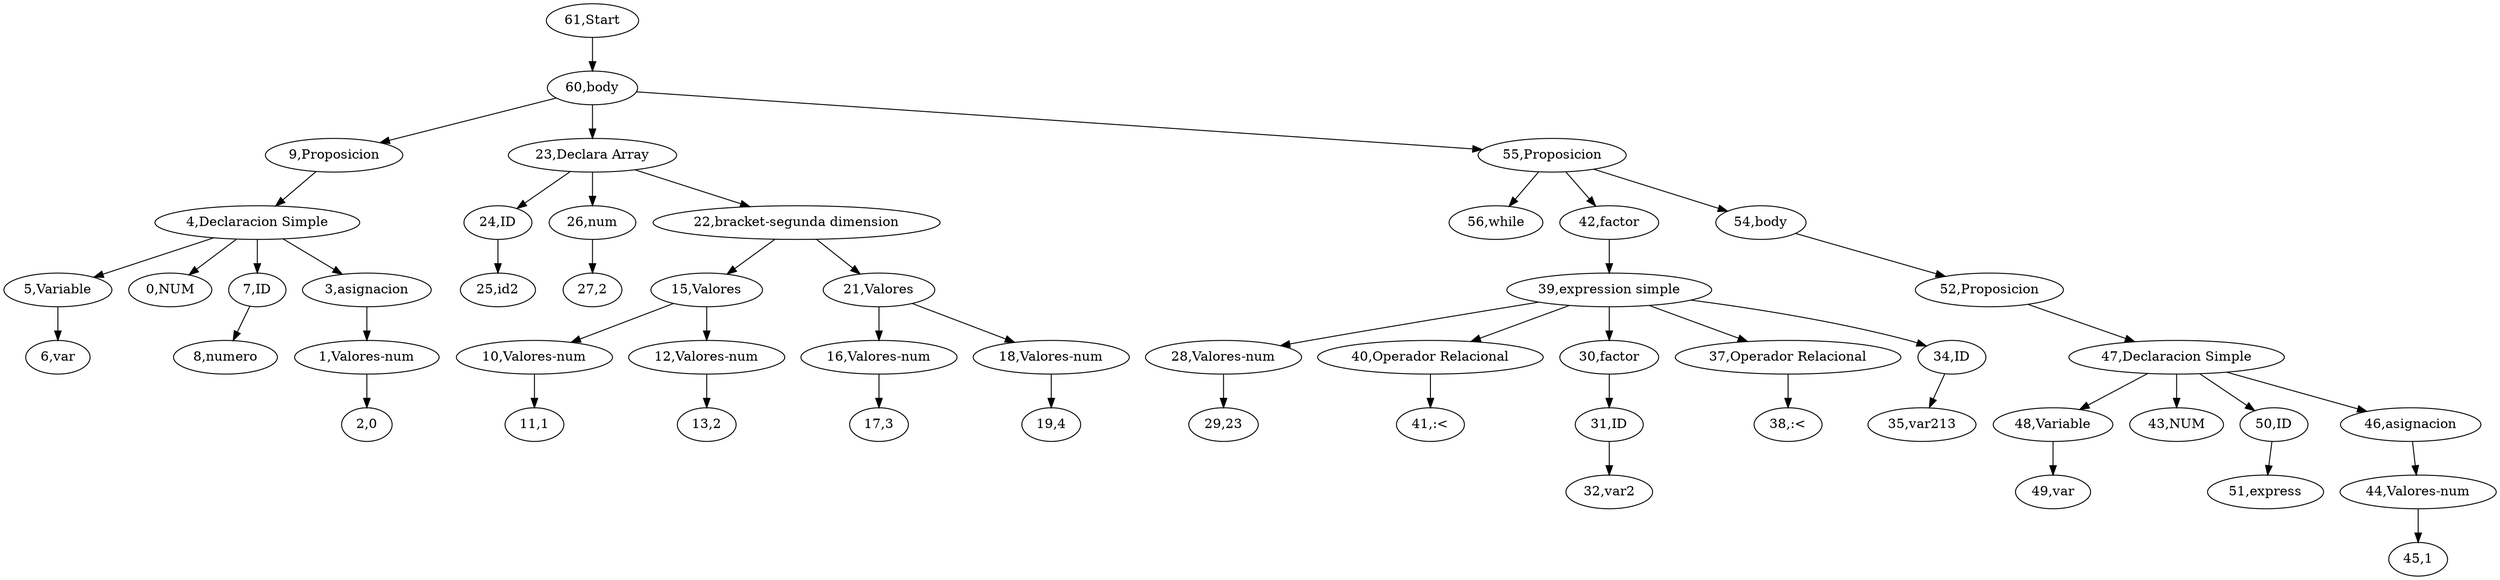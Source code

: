 digraph {
"61,Start" -> "60,body";
"60,body" -> "9,Proposicion";
"9,Proposicion" -> "4,Declaracion Simple";
"4,Declaracion Simple" -> "5,Variable";
"5,Variable" -> "6,var";
"4,Declaracion Simple" -> "0,NUM";
"4,Declaracion Simple" -> "7,ID";
"7,ID" -> "8,numero";
"4,Declaracion Simple" -> "3,asignacion";
"3,asignacion" -> "1,Valores-num";
"1,Valores-num" -> "2,0";
"60,body" -> "23,Declara Array";
"23,Declara Array" -> "24,ID";
"24,ID" -> "25,id2";
"23,Declara Array" -> "26,num";
"26,num" -> "27,2";
"23,Declara Array" -> "22,bracket-segunda dimension";
"22,bracket-segunda dimension" -> "15,Valores";
"15,Valores" -> "10,Valores-num";
"10,Valores-num" -> "11,1";
"15,Valores" -> "12,Valores-num";
"12,Valores-num" -> "13,2";
"22,bracket-segunda dimension" -> "21,Valores";
"21,Valores" -> "16,Valores-num";
"16,Valores-num" -> "17,3";
"21,Valores" -> "18,Valores-num";
"18,Valores-num" -> "19,4";
"60,body" -> "55,Proposicion";
"55,Proposicion" -> "56,while";
"55,Proposicion" -> "42,factor";
"42,factor" -> "39,expression simple";
"39,expression simple" -> "28,Valores-num";
"28,Valores-num" -> "29,23";
"39,expression simple" -> "40,Operador Relacional";
"40,Operador Relacional" -> "41,:<";
"39,expression simple" -> "30,factor";
"30,factor" -> "31,ID";
"31,ID" -> "32,var2";
"39,expression simple" -> "37,Operador Relacional";
"37,Operador Relacional" -> "38,:<";
"39,expression simple" -> "34,ID";
"34,ID" -> "35,var213";
"55,Proposicion" -> "54,body";
"54,body" -> "52,Proposicion";
"52,Proposicion" -> "47,Declaracion Simple";
"47,Declaracion Simple" -> "48,Variable";
"48,Variable" -> "49,var";
"47,Declaracion Simple" -> "43,NUM";
"47,Declaracion Simple" -> "50,ID";
"50,ID" -> "51,express";
"47,Declaracion Simple" -> "46,asignacion";
"46,asignacion" -> "44,Valores-num";
"44,Valores-num" -> "45,1";

}